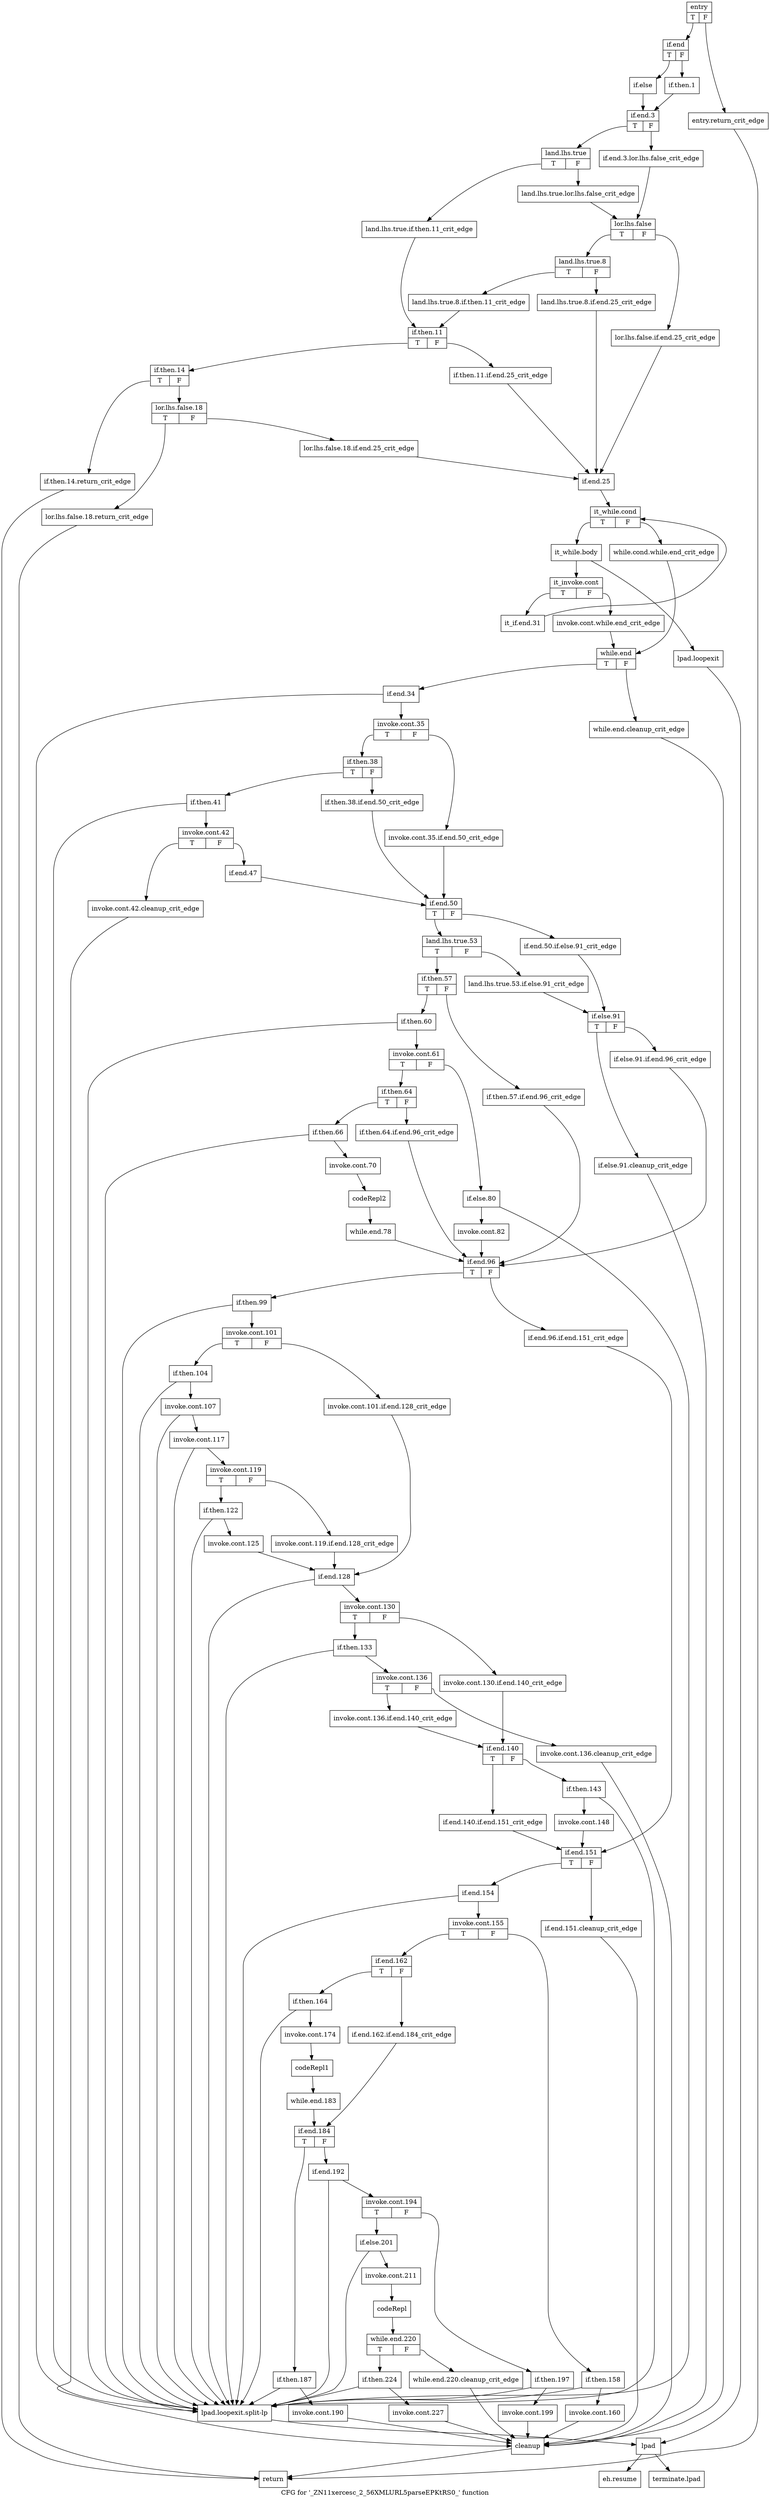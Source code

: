 digraph "CFG for '_ZN11xercesc_2_56XMLURL5parseEPKtRS0_' function" {
	label="CFG for '_ZN11xercesc_2_56XMLURL5parseEPKtRS0_' function";

	Node0x52d6e70 [shape=record,label="{entry|{<s0>T|<s1>F}}"];
	Node0x52d6e70:s0 -> Node0x52d6f10;
	Node0x52d6e70:s1 -> Node0x52d6ec0;
	Node0x52d6ec0 [shape=record,label="{entry.return_crit_edge}"];
	Node0x52d6ec0 -> Node0x52d9170;
	Node0x52d6f10 [shape=record,label="{if.end|{<s0>T|<s1>F}}"];
	Node0x52d6f10:s0 -> Node0x52d6fb0;
	Node0x52d6f10:s1 -> Node0x52d6f60;
	Node0x52d6f60 [shape=record,label="{if.then.1}"];
	Node0x52d6f60 -> Node0x52d7000;
	Node0x52d6fb0 [shape=record,label="{if.else}"];
	Node0x52d6fb0 -> Node0x52d7000;
	Node0x52d7000 [shape=record,label="{if.end.3|{<s0>T|<s1>F}}"];
	Node0x52d7000:s0 -> Node0x52d70a0;
	Node0x52d7000:s1 -> Node0x52d7050;
	Node0x52d7050 [shape=record,label="{if.end.3.lor.lhs.false_crit_edge}"];
	Node0x52d7050 -> Node0x52d7190;
	Node0x52d70a0 [shape=record,label="{land.lhs.true|{<s0>T|<s1>F}}"];
	Node0x52d70a0:s0 -> Node0x52d7140;
	Node0x52d70a0:s1 -> Node0x52d70f0;
	Node0x52d70f0 [shape=record,label="{land.lhs.true.lor.lhs.false_crit_edge}"];
	Node0x52d70f0 -> Node0x52d7190;
	Node0x52d7140 [shape=record,label="{land.lhs.true.if.then.11_crit_edge}"];
	Node0x52d7140 -> Node0x52d7320;
	Node0x52d7190 [shape=record,label="{lor.lhs.false|{<s0>T|<s1>F}}"];
	Node0x52d7190:s0 -> Node0x52d7230;
	Node0x52d7190:s1 -> Node0x52d71e0;
	Node0x52d71e0 [shape=record,label="{lor.lhs.false.if.end.25_crit_edge}"];
	Node0x52d71e0 -> Node0x52d7550;
	Node0x52d7230 [shape=record,label="{land.lhs.true.8|{<s0>T|<s1>F}}"];
	Node0x52d7230:s0 -> Node0x52d72d0;
	Node0x52d7230:s1 -> Node0x52d7280;
	Node0x52d7280 [shape=record,label="{land.lhs.true.8.if.end.25_crit_edge}"];
	Node0x52d7280 -> Node0x52d7550;
	Node0x52d72d0 [shape=record,label="{land.lhs.true.8.if.then.11_crit_edge}"];
	Node0x52d72d0 -> Node0x52d7320;
	Node0x52d7320 [shape=record,label="{if.then.11|{<s0>T|<s1>F}}"];
	Node0x52d7320:s0 -> Node0x52d73c0;
	Node0x52d7320:s1 -> Node0x52d7370;
	Node0x52d7370 [shape=record,label="{if.then.11.if.end.25_crit_edge}"];
	Node0x52d7370 -> Node0x52d7550;
	Node0x52d73c0 [shape=record,label="{if.then.14|{<s0>T|<s1>F}}"];
	Node0x52d73c0:s0 -> Node0x52d7410;
	Node0x52d73c0:s1 -> Node0x52d7460;
	Node0x52d7410 [shape=record,label="{if.then.14.return_crit_edge}"];
	Node0x52d7410 -> Node0x52d9170;
	Node0x52d7460 [shape=record,label="{lor.lhs.false.18|{<s0>T|<s1>F}}"];
	Node0x52d7460:s0 -> Node0x52d7500;
	Node0x52d7460:s1 -> Node0x52d74b0;
	Node0x52d74b0 [shape=record,label="{lor.lhs.false.18.if.end.25_crit_edge}"];
	Node0x52d74b0 -> Node0x52d7550;
	Node0x52d7500 [shape=record,label="{lor.lhs.false.18.return_crit_edge}"];
	Node0x52d7500 -> Node0x52d9170;
	Node0x52d7550 [shape=record,label="{if.end.25}"];
	Node0x52d7550 -> Node0x52d75a0;
	Node0x52d75a0 [shape=record,label="{it_while.cond|{<s0>T|<s1>F}}"];
	Node0x52d75a0:s0 -> Node0x52d7640;
	Node0x52d75a0:s1 -> Node0x52d75f0;
	Node0x52d75f0 [shape=record,label="{while.cond.while.end_crit_edge}"];
	Node0x52d75f0 -> Node0x52d7870;
	Node0x52d7640 [shape=record,label="{it_while.body}"];
	Node0x52d7640 -> Node0x52d7690;
	Node0x52d7640 -> Node0x52d7730;
	Node0x52d7690 [shape=record,label="{it_invoke.cont|{<s0>T|<s1>F}}"];
	Node0x52d7690:s0 -> Node0x52d7820;
	Node0x52d7690:s1 -> Node0x52d76e0;
	Node0x52d76e0 [shape=record,label="{invoke.cont.while.end_crit_edge}"];
	Node0x52d76e0 -> Node0x52d7870;
	Node0x52d7730 [shape=record,label="{lpad.loopexit}"];
	Node0x52d7730 -> Node0x52d77d0;
	Node0x52d7780 [shape=record,label="{lpad.loopexit.split-lp}"];
	Node0x52d7780 -> Node0x52d77d0;
	Node0x52d77d0 [shape=record,label="{lpad}"];
	Node0x52d77d0 -> Node0x52d91c0;
	Node0x52d77d0 -> Node0x52d9210;
	Node0x52d7820 [shape=record,label="{it_if.end.31}"];
	Node0x52d7820 -> Node0x52d75a0;
	Node0x52d7870 [shape=record,label="{while.end|{<s0>T|<s1>F}}"];
	Node0x52d7870:s0 -> Node0x52d7910;
	Node0x52d7870:s1 -> Node0x52d78c0;
	Node0x52d78c0 [shape=record,label="{while.end.cleanup_crit_edge}"];
	Node0x52d78c0 -> Node0x52d9120;
	Node0x52d7910 [shape=record,label="{if.end.34}"];
	Node0x52d7910 -> Node0x52d7960;
	Node0x52d7910 -> Node0x52d7780;
	Node0x52d7960 [shape=record,label="{invoke.cont.35|{<s0>T|<s1>F}}"];
	Node0x52d7960:s0 -> Node0x52d7a00;
	Node0x52d7960:s1 -> Node0x52d79b0;
	Node0x52d79b0 [shape=record,label="{invoke.cont.35.if.end.50_crit_edge}"];
	Node0x52d79b0 -> Node0x52d7be0;
	Node0x52d7a00 [shape=record,label="{if.then.38|{<s0>T|<s1>F}}"];
	Node0x52d7a00:s0 -> Node0x52d7aa0;
	Node0x52d7a00:s1 -> Node0x52d7a50;
	Node0x52d7a50 [shape=record,label="{if.then.38.if.end.50_crit_edge}"];
	Node0x52d7a50 -> Node0x52d7be0;
	Node0x52d7aa0 [shape=record,label="{if.then.41}"];
	Node0x52d7aa0 -> Node0x52d7af0;
	Node0x52d7aa0 -> Node0x52d7780;
	Node0x52d7af0 [shape=record,label="{invoke.cont.42|{<s0>T|<s1>F}}"];
	Node0x52d7af0:s0 -> Node0x52d7b40;
	Node0x52d7af0:s1 -> Node0x52d7b90;
	Node0x52d7b40 [shape=record,label="{invoke.cont.42.cleanup_crit_edge}"];
	Node0x52d7b40 -> Node0x52d9120;
	Node0x52d7b90 [shape=record,label="{if.end.47}"];
	Node0x52d7b90 -> Node0x52d7be0;
	Node0x52d7be0 [shape=record,label="{if.end.50|{<s0>T|<s1>F}}"];
	Node0x52d7be0:s0 -> Node0x52d7c80;
	Node0x52d7be0:s1 -> Node0x52d7c30;
	Node0x52d7c30 [shape=record,label="{if.end.50.if.else.91_crit_edge}"];
	Node0x52d7c30 -> Node0x52d80e0;
	Node0x52d7c80 [shape=record,label="{land.lhs.true.53|{<s0>T|<s1>F}}"];
	Node0x52d7c80:s0 -> Node0x52d7d20;
	Node0x52d7c80:s1 -> Node0x52d7cd0;
	Node0x52d7cd0 [shape=record,label="{land.lhs.true.53.if.else.91_crit_edge}"];
	Node0x52d7cd0 -> Node0x52d80e0;
	Node0x52d7d20 [shape=record,label="{if.then.57|{<s0>T|<s1>F}}"];
	Node0x52d7d20:s0 -> Node0x52d7dc0;
	Node0x52d7d20:s1 -> Node0x52d7d70;
	Node0x52d7d70 [shape=record,label="{if.then.57.if.end.96_crit_edge}"];
	Node0x52d7d70 -> Node0x52d81d0;
	Node0x52d7dc0 [shape=record,label="{if.then.60}"];
	Node0x52d7dc0 -> Node0x52d7e10;
	Node0x52d7dc0 -> Node0x52d7780;
	Node0x52d7e10 [shape=record,label="{invoke.cont.61|{<s0>T|<s1>F}}"];
	Node0x52d7e10:s0 -> Node0x52d7e60;
	Node0x52d7e10:s1 -> Node0x52d8040;
	Node0x52d7e60 [shape=record,label="{if.then.64|{<s0>T|<s1>F}}"];
	Node0x52d7e60:s0 -> Node0x52d7f00;
	Node0x52d7e60:s1 -> Node0x52d7eb0;
	Node0x52d7eb0 [shape=record,label="{if.then.64.if.end.96_crit_edge}"];
	Node0x52d7eb0 -> Node0x52d81d0;
	Node0x52d7f00 [shape=record,label="{if.then.66}"];
	Node0x52d7f00 -> Node0x52d7f50;
	Node0x52d7f00 -> Node0x52d7780;
	Node0x52d7f50 [shape=record,label="{invoke.cont.70}"];
	Node0x52d7f50 -> Node0x52d7fa0;
	Node0x52d7fa0 [shape=record,label="{codeRepl2}"];
	Node0x52d7fa0 -> Node0x52d7ff0;
	Node0x52d7ff0 [shape=record,label="{while.end.78}"];
	Node0x52d7ff0 -> Node0x52d81d0;
	Node0x52d8040 [shape=record,label="{if.else.80}"];
	Node0x52d8040 -> Node0x52d8090;
	Node0x52d8040 -> Node0x52d7780;
	Node0x52d8090 [shape=record,label="{invoke.cont.82}"];
	Node0x52d8090 -> Node0x52d81d0;
	Node0x52d80e0 [shape=record,label="{if.else.91|{<s0>T|<s1>F}}"];
	Node0x52d80e0:s0 -> Node0x52d8180;
	Node0x52d80e0:s1 -> Node0x52d8130;
	Node0x52d8130 [shape=record,label="{if.else.91.if.end.96_crit_edge}"];
	Node0x52d8130 -> Node0x52d81d0;
	Node0x52d8180 [shape=record,label="{if.else.91.cleanup_crit_edge}"];
	Node0x52d8180 -> Node0x52d9120;
	Node0x52d81d0 [shape=record,label="{if.end.96|{<s0>T|<s1>F}}"];
	Node0x52d81d0:s0 -> Node0x52d8270;
	Node0x52d81d0:s1 -> Node0x52d8220;
	Node0x52d8220 [shape=record,label="{if.end.96.if.end.151_crit_edge}"];
	Node0x52d8220 -> Node0x52d8900;
	Node0x52d8270 [shape=record,label="{if.then.99}"];
	Node0x52d8270 -> Node0x52d82c0;
	Node0x52d8270 -> Node0x52d7780;
	Node0x52d82c0 [shape=record,label="{invoke.cont.101|{<s0>T|<s1>F}}"];
	Node0x52d82c0:s0 -> Node0x52d8360;
	Node0x52d82c0:s1 -> Node0x52d8310;
	Node0x52d8310 [shape=record,label="{invoke.cont.101.if.end.128_crit_edge}"];
	Node0x52d8310 -> Node0x52d8590;
	Node0x52d8360 [shape=record,label="{if.then.104}"];
	Node0x52d8360 -> Node0x52d83b0;
	Node0x52d8360 -> Node0x52d7780;
	Node0x52d83b0 [shape=record,label="{invoke.cont.107}"];
	Node0x52d83b0 -> Node0x52d8400;
	Node0x52d83b0 -> Node0x52d7780;
	Node0x52d8400 [shape=record,label="{invoke.cont.117}"];
	Node0x52d8400 -> Node0x52d8450;
	Node0x52d8400 -> Node0x52d7780;
	Node0x52d8450 [shape=record,label="{invoke.cont.119|{<s0>T|<s1>F}}"];
	Node0x52d8450:s0 -> Node0x52d84f0;
	Node0x52d8450:s1 -> Node0x52d84a0;
	Node0x52d84a0 [shape=record,label="{invoke.cont.119.if.end.128_crit_edge}"];
	Node0x52d84a0 -> Node0x52d8590;
	Node0x52d84f0 [shape=record,label="{if.then.122}"];
	Node0x52d84f0 -> Node0x52d8540;
	Node0x52d84f0 -> Node0x52d7780;
	Node0x52d8540 [shape=record,label="{invoke.cont.125}"];
	Node0x52d8540 -> Node0x52d8590;
	Node0x52d8590 [shape=record,label="{if.end.128}"];
	Node0x52d8590 -> Node0x52d85e0;
	Node0x52d8590 -> Node0x52d7780;
	Node0x52d85e0 [shape=record,label="{invoke.cont.130|{<s0>T|<s1>F}}"];
	Node0x52d85e0:s0 -> Node0x52d8680;
	Node0x52d85e0:s1 -> Node0x52d8630;
	Node0x52d8630 [shape=record,label="{invoke.cont.130.if.end.140_crit_edge}"];
	Node0x52d8630 -> Node0x52d87c0;
	Node0x52d8680 [shape=record,label="{if.then.133}"];
	Node0x52d8680 -> Node0x52d86d0;
	Node0x52d8680 -> Node0x52d7780;
	Node0x52d86d0 [shape=record,label="{invoke.cont.136|{<s0>T|<s1>F}}"];
	Node0x52d86d0:s0 -> Node0x52d8770;
	Node0x52d86d0:s1 -> Node0x52d8720;
	Node0x52d8720 [shape=record,label="{invoke.cont.136.cleanup_crit_edge}"];
	Node0x52d8720 -> Node0x52d9120;
	Node0x52d8770 [shape=record,label="{invoke.cont.136.if.end.140_crit_edge}"];
	Node0x52d8770 -> Node0x52d87c0;
	Node0x52d87c0 [shape=record,label="{if.end.140|{<s0>T|<s1>F}}"];
	Node0x52d87c0:s0 -> Node0x52d8810;
	Node0x52d87c0:s1 -> Node0x52d8860;
	Node0x52d8810 [shape=record,label="{if.end.140.if.end.151_crit_edge}"];
	Node0x52d8810 -> Node0x52d8900;
	Node0x52d8860 [shape=record,label="{if.then.143}"];
	Node0x52d8860 -> Node0x52d88b0;
	Node0x52d8860 -> Node0x52d7780;
	Node0x52d88b0 [shape=record,label="{invoke.cont.148}"];
	Node0x52d88b0 -> Node0x52d8900;
	Node0x52d8900 [shape=record,label="{if.end.151|{<s0>T|<s1>F}}"];
	Node0x52d8900:s0 -> Node0x52d89a0;
	Node0x52d8900:s1 -> Node0x52d8950;
	Node0x52d8950 [shape=record,label="{if.end.151.cleanup_crit_edge}"];
	Node0x52d8950 -> Node0x52d9120;
	Node0x52d89a0 [shape=record,label="{if.end.154}"];
	Node0x52d89a0 -> Node0x52d89f0;
	Node0x52d89a0 -> Node0x52d7780;
	Node0x52d89f0 [shape=record,label="{invoke.cont.155|{<s0>T|<s1>F}}"];
	Node0x52d89f0:s0 -> Node0x52d8ae0;
	Node0x52d89f0:s1 -> Node0x52d8a40;
	Node0x52d8a40 [shape=record,label="{if.then.158}"];
	Node0x52d8a40 -> Node0x52d8a90;
	Node0x52d8a40 -> Node0x52d7780;
	Node0x52d8a90 [shape=record,label="{invoke.cont.160}"];
	Node0x52d8a90 -> Node0x52d9120;
	Node0x52d8ae0 [shape=record,label="{if.end.162|{<s0>T|<s1>F}}"];
	Node0x52d8ae0:s0 -> Node0x52d8b80;
	Node0x52d8ae0:s1 -> Node0x52d8b30;
	Node0x52d8b30 [shape=record,label="{if.end.162.if.end.184_crit_edge}"];
	Node0x52d8b30 -> Node0x52d8cc0;
	Node0x52d8b80 [shape=record,label="{if.then.164}"];
	Node0x52d8b80 -> Node0x52d8bd0;
	Node0x52d8b80 -> Node0x52d7780;
	Node0x52d8bd0 [shape=record,label="{invoke.cont.174}"];
	Node0x52d8bd0 -> Node0x52d8c20;
	Node0x52d8c20 [shape=record,label="{codeRepl1}"];
	Node0x52d8c20 -> Node0x52d8c70;
	Node0x52d8c70 [shape=record,label="{while.end.183}"];
	Node0x52d8c70 -> Node0x52d8cc0;
	Node0x52d8cc0 [shape=record,label="{if.end.184|{<s0>T|<s1>F}}"];
	Node0x52d8cc0:s0 -> Node0x52d8d10;
	Node0x52d8cc0:s1 -> Node0x52d8db0;
	Node0x52d8d10 [shape=record,label="{if.then.187}"];
	Node0x52d8d10 -> Node0x52d8d60;
	Node0x52d8d10 -> Node0x52d7780;
	Node0x52d8d60 [shape=record,label="{invoke.cont.190}"];
	Node0x52d8d60 -> Node0x52d9120;
	Node0x52d8db0 [shape=record,label="{if.end.192}"];
	Node0x52d8db0 -> Node0x52d8e00;
	Node0x52d8db0 -> Node0x52d7780;
	Node0x52d8e00 [shape=record,label="{invoke.cont.194|{<s0>T|<s1>F}}"];
	Node0x52d8e00:s0 -> Node0x52d8ef0;
	Node0x52d8e00:s1 -> Node0x52d8e50;
	Node0x52d8e50 [shape=record,label="{if.then.197}"];
	Node0x52d8e50 -> Node0x52d8ea0;
	Node0x52d8e50 -> Node0x52d7780;
	Node0x52d8ea0 [shape=record,label="{invoke.cont.199}"];
	Node0x52d8ea0 -> Node0x52d9120;
	Node0x52d8ef0 [shape=record,label="{if.else.201}"];
	Node0x52d8ef0 -> Node0x52d8f40;
	Node0x52d8ef0 -> Node0x52d7780;
	Node0x52d8f40 [shape=record,label="{invoke.cont.211}"];
	Node0x52d8f40 -> Node0x52d8f90;
	Node0x52d8f90 [shape=record,label="{codeRepl}"];
	Node0x52d8f90 -> Node0x52d8fe0;
	Node0x52d8fe0 [shape=record,label="{while.end.220|{<s0>T|<s1>F}}"];
	Node0x52d8fe0:s0 -> Node0x52d9080;
	Node0x52d8fe0:s1 -> Node0x52d9030;
	Node0x52d9030 [shape=record,label="{while.end.220.cleanup_crit_edge}"];
	Node0x52d9030 -> Node0x52d9120;
	Node0x52d9080 [shape=record,label="{if.then.224}"];
	Node0x52d9080 -> Node0x52d90d0;
	Node0x52d9080 -> Node0x52d7780;
	Node0x52d90d0 [shape=record,label="{invoke.cont.227}"];
	Node0x52d90d0 -> Node0x52d9120;
	Node0x52d9120 [shape=record,label="{cleanup}"];
	Node0x52d9120 -> Node0x52d9170;
	Node0x52d9170 [shape=record,label="{return}"];
	Node0x52d91c0 [shape=record,label="{eh.resume}"];
	Node0x52d9210 [shape=record,label="{terminate.lpad}"];
}

